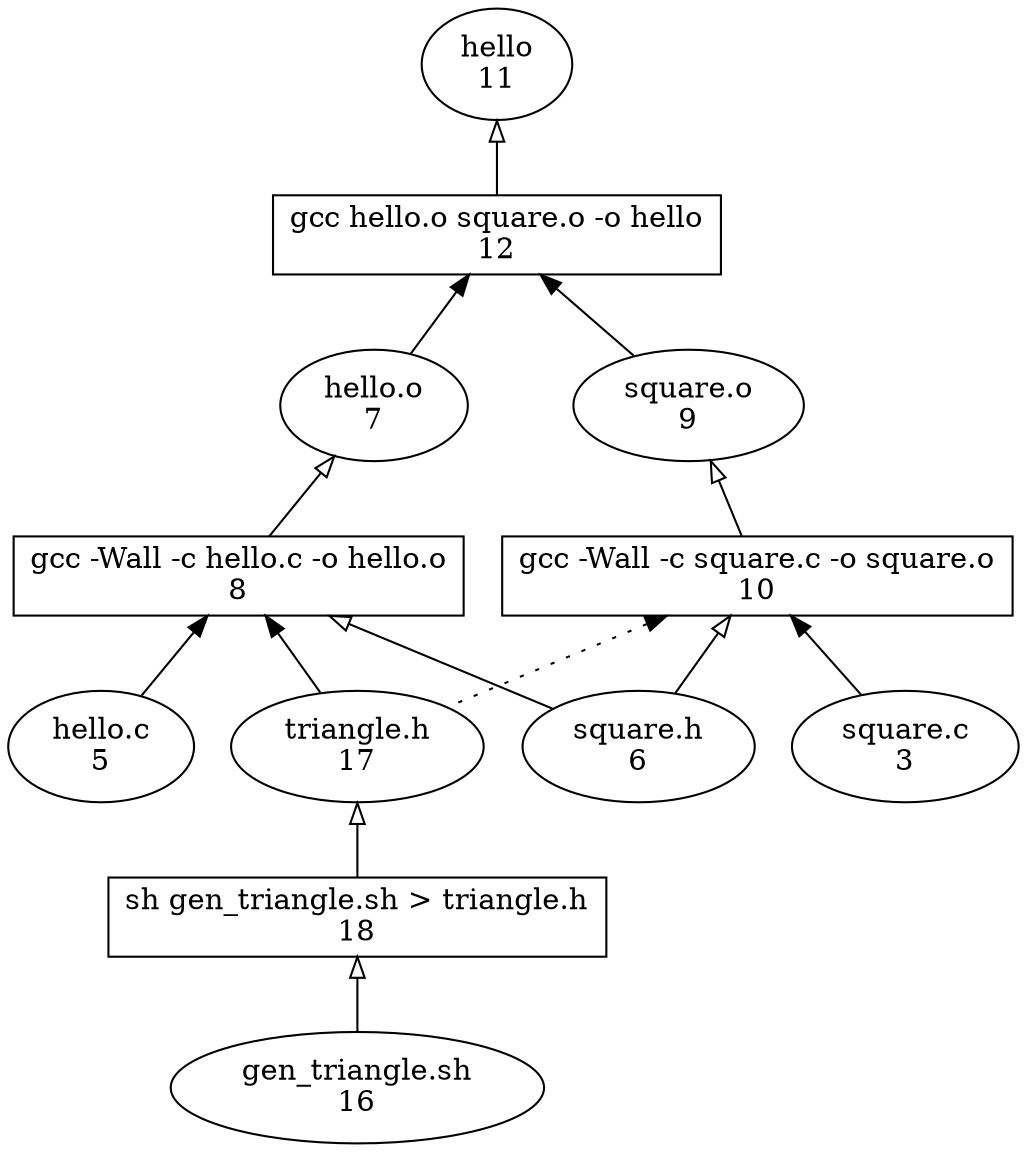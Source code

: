 digraph G {
	node_8 [label="gcc -Wall -c hello.c -o hello.o\n8" shape="rectangle" color="#000000" fontcolor="#000000" style=solid];
	node_7 -> node_8 [dir=back,style="solid",arrowtail="empty"]
	node_10 [label="gcc -Wall -c square.c -o square.o\n10" shape="rectangle" color="#000000" fontcolor="#000000" style=solid];
	node_9 -> node_10 [dir=back,style="solid",arrowtail="empty"]
	node_12 [label="gcc hello.o square.o -o hello\n12" shape="rectangle" color="#000000" fontcolor="#000000" style=solid];
	node_11 -> node_12 [dir=back,style="solid",arrowtail="empty"]
	node_16 [label="gen_triangle.sh\n16" shape="oval" color="#000000" fontcolor="#000000" style=solid];
	node_18 -> node_16 [dir=back,style="solid",arrowtail="empty"]
	node_11 [label="hello\n11" shape="oval" color="#000000" fontcolor="#000000" style=solid];
	node_5 [label="hello.c\n5" shape="oval" color="#000000" fontcolor="#000000" style=solid];
	node_8 -> node_5 [dir=back,style="solid",arrowtail="normal"]
	node_7 [label="hello.o\n7" shape="oval" color="#000000" fontcolor="#000000" style=solid];
	node_12 -> node_7 [dir=back,style="solid",arrowtail="normal"]
	node_18 [label="sh gen_triangle.sh > triangle.h\n18" shape="rectangle" color="#000000" fontcolor="#000000" style=solid];
	node_17 -> node_18 [dir=back,style="solid",arrowtail="empty"]
	node_3 [label="square.c\n3" shape="oval" color="#000000" fontcolor="#000000" style=solid];
	node_10 -> node_3 [dir=back,style="solid",arrowtail="normal"]
	node_6 [label="square.h\n6" shape="oval" color="#000000" fontcolor="#000000" style=solid];
	node_10 -> node_6 [dir=back,style="solid",arrowtail="empty"]
	node_8 -> node_6 [dir=back,style="solid",arrowtail="empty"]
	node_9 [label="square.o\n9" shape="oval" color="#000000" fontcolor="#000000" style=solid];
	node_12 -> node_9 [dir=back,style="solid",arrowtail="normal"]
	node_17 [label="triangle.h\n17" shape="oval" color="#000000" fontcolor="#000000" style=solid];
	node_10 -> node_17 [dir=back,style="dotted",arrowtail="normal"]
	node_8 -> node_17 [dir=back,style="solid",arrowtail="normal"]
}
